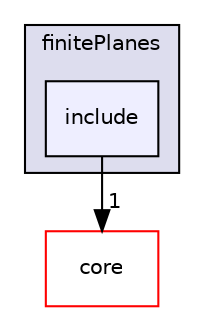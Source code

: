 digraph "genfit/finitePlanes/include" {
  compound=true
  node [ fontsize="10", fontname="Helvetica"];
  edge [ labelfontsize="10", labelfontname="Helvetica"];
  subgraph clusterdir_88ab23941f10753a72069cdb11e8f345 {
    graph [ bgcolor="#ddddee", pencolor="black", label="finitePlanes" fontname="Helvetica", fontsize="10", URL="dir_88ab23941f10753a72069cdb11e8f345.html"]
  dir_867e4f338b8a8d500d866518d1b56736 [shape=box, label="include", style="filled", fillcolor="#eeeeff", pencolor="black", URL="dir_867e4f338b8a8d500d866518d1b56736.html"];
  }
  dir_7a40b7556c10f243ca9453eab1d74876 [shape=box label="core" fillcolor="white" style="filled" color="red" URL="dir_7a40b7556c10f243ca9453eab1d74876.html"];
  dir_867e4f338b8a8d500d866518d1b56736->dir_7a40b7556c10f243ca9453eab1d74876 [headlabel="1", labeldistance=1.5 headhref="dir_000041_000029.html"];
}
